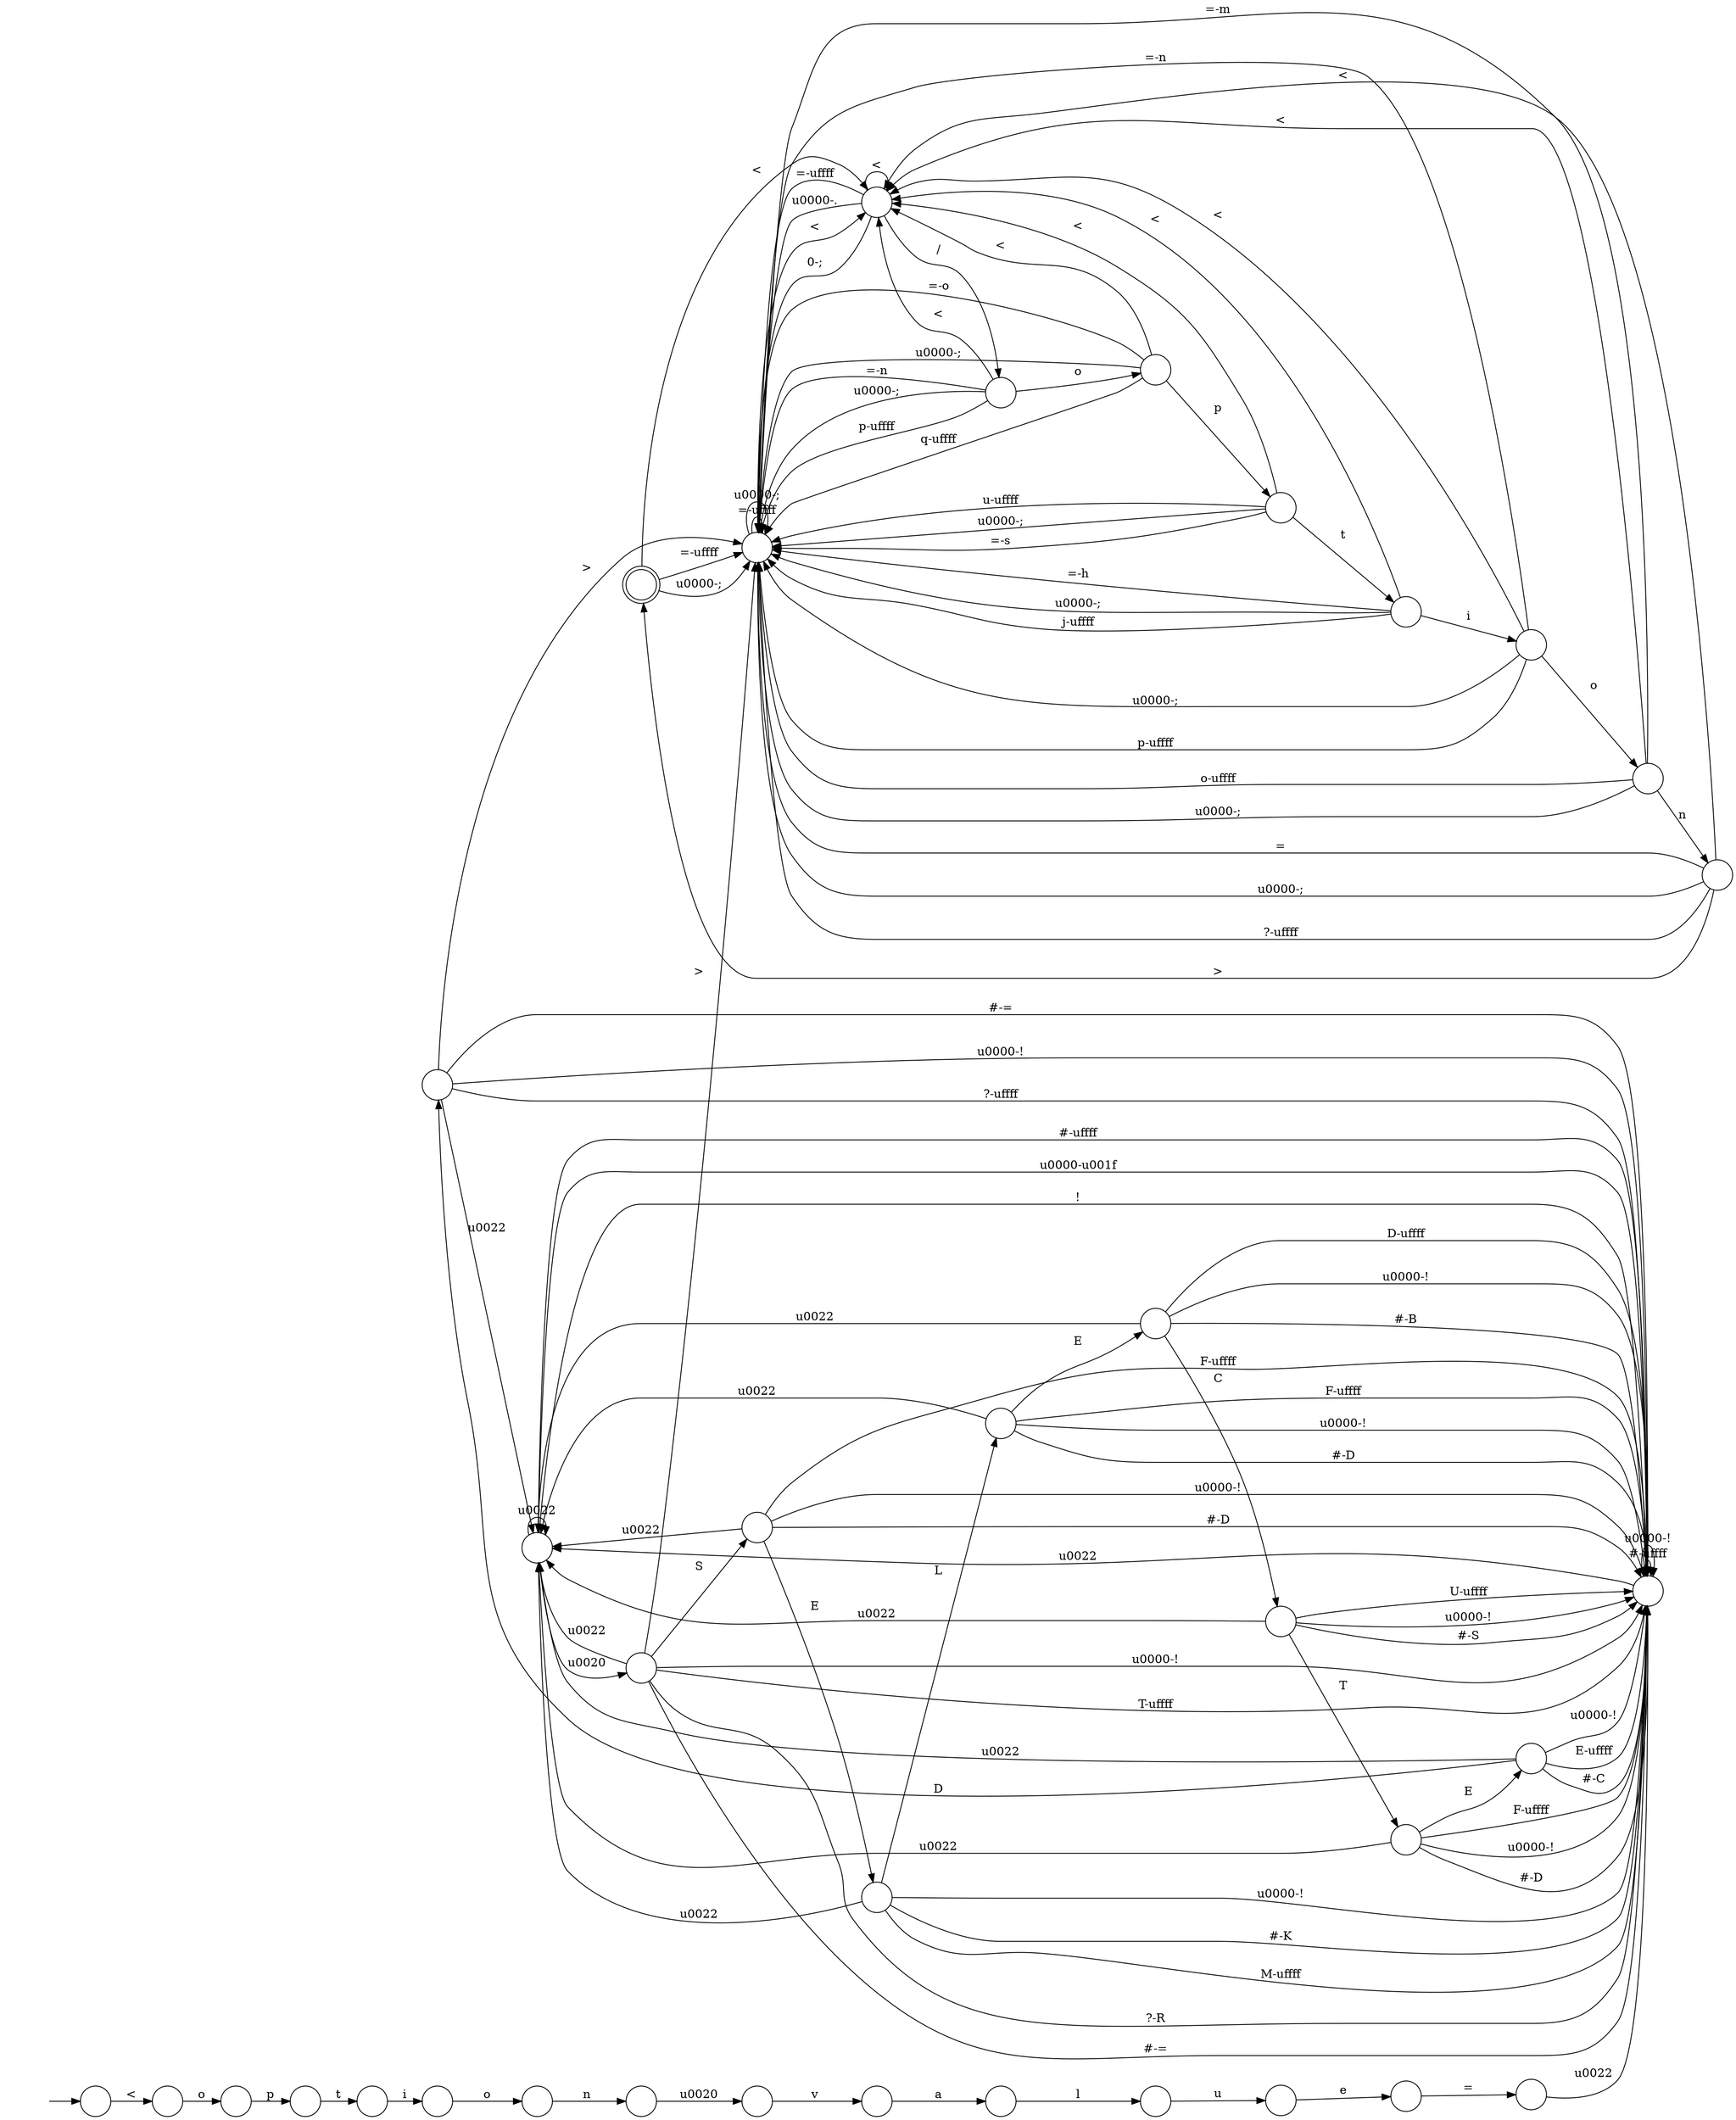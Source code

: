 digraph Automaton {
  rankdir = LR;
  0 [shape=doublecircle,label=""];
  0 -> 26 [label="=-\uffff"]
  0 -> 26 [label="\u0000-;"]
  0 -> 33 [label="<"]
  1 [shape=circle,label=""];
  1 -> 24 [label="\u0022"]
  1 -> 10 [label="D"]
  1 -> 28 [label="\u0000-!"]
  1 -> 28 [label="E-\uffff"]
  1 -> 28 [label="#-C"]
  2 [shape=circle,label=""];
  2 -> 28 [label="#-D"]
  2 -> 24 [label="\u0022"]
  2 -> 28 [label="F-\uffff"]
  2 -> 28 [label="\u0000-!"]
  2 -> 1 [label="E"]
  3 [shape=circle,label=""];
  3 -> 35 [label="v"]
  4 [shape=circle,label=""];
  initial [shape=plaintext,label=""];
  initial -> 4
  4 -> 29 [label="<"]
  5 [shape=circle,label=""];
  5 -> 18 [label="t"]
  6 [shape=circle,label=""];
  6 -> 24 [label="\u0022"]
  6 -> 28 [label="\u0000-!"]
  6 -> 28 [label="#-K"]
  6 -> 13 [label="L"]
  6 -> 28 [label="M-\uffff"]
  7 [shape=circle,label=""];
  7 -> 9 [label="n"]
  7 -> 26 [label="o-\uffff"]
  7 -> 26 [label="\u0000-;"]
  7 -> 33 [label="<"]
  7 -> 26 [label="=-m"]
  8 [shape=circle,label=""];
  8 -> 22 [label="o"]
  9 [shape=circle,label=""];
  9 -> 26 [label="="]
  9 -> 0 [label=">"]
  9 -> 26 [label="\u0000-;"]
  9 -> 33 [label="<"]
  9 -> 26 [label="?-\uffff"]
  10 [shape=circle,label=""];
  10 -> 24 [label="\u0022"]
  10 -> 28 [label="#-="]
  10 -> 28 [label="\u0000-!"]
  10 -> 26 [label=">"]
  10 -> 28 [label="?-\uffff"]
  11 [shape=circle,label=""];
  11 -> 25 [label="e"]
  12 [shape=circle,label=""];
  12 -> 19 [label="i"]
  12 -> 26 [label="=-h"]
  12 -> 26 [label="\u0000-;"]
  12 -> 33 [label="<"]
  12 -> 26 [label="j-\uffff"]
  13 [shape=circle,label=""];
  13 -> 28 [label="#-D"]
  13 -> 24 [label="\u0022"]
  13 -> 28 [label="F-\uffff"]
  13 -> 28 [label="\u0000-!"]
  13 -> 14 [label="E"]
  14 [shape=circle,label=""];
  14 -> 24 [label="\u0022"]
  14 -> 28 [label="\u0000-!"]
  14 -> 31 [label="C"]
  14 -> 28 [label="#-B"]
  14 -> 28 [label="D-\uffff"]
  15 [shape=circle,label=""];
  15 -> 28 [label="#-D"]
  15 -> 24 [label="\u0022"]
  15 -> 28 [label="F-\uffff"]
  15 -> 28 [label="\u0000-!"]
  15 -> 6 [label="E"]
  16 [shape=circle,label=""];
  16 -> 28 [label="\u0022"]
  17 [shape=circle,label=""];
  17 -> 34 [label="l"]
  18 [shape=circle,label=""];
  18 -> 8 [label="i"]
  19 [shape=circle,label=""];
  19 -> 26 [label="p-\uffff"]
  19 -> 26 [label="=-n"]
  19 -> 26 [label="\u0000-;"]
  19 -> 33 [label="<"]
  19 -> 7 [label="o"]
  20 [shape=circle,label=""];
  20 -> 26 [label="p-\uffff"]
  20 -> 26 [label="=-n"]
  20 -> 26 [label="\u0000-;"]
  20 -> 33 [label="<"]
  20 -> 30 [label="o"]
  21 [shape=circle,label=""];
  21 -> 5 [label="p"]
  22 [shape=circle,label=""];
  22 -> 32 [label="n"]
  23 [shape=circle,label=""];
  23 -> 12 [label="t"]
  23 -> 26 [label="u-\uffff"]
  23 -> 26 [label="\u0000-;"]
  23 -> 33 [label="<"]
  23 -> 26 [label="=-s"]
  24 [shape=circle,label=""];
  24 -> 24 [label="\u0022"]
  24 -> 28 [label="#-\uffff"]
  24 -> 28 [label="\u0000-\u001f"]
  24 -> 27 [label="\u0020"]
  24 -> 28 [label="!"]
  25 [shape=circle,label=""];
  25 -> 16 [label="="]
  26 [shape=circle,label=""];
  26 -> 26 [label="=-\uffff"]
  26 -> 26 [label="\u0000-;"]
  26 -> 33 [label="<"]
  27 [shape=circle,label=""];
  27 -> 28 [label="?-R"]
  27 -> 24 [label="\u0022"]
  27 -> 28 [label="#-="]
  27 -> 28 [label="\u0000-!"]
  27 -> 15 [label="S"]
  27 -> 26 [label=">"]
  27 -> 28 [label="T-\uffff"]
  28 [shape=circle,label=""];
  28 -> 24 [label="\u0022"]
  28 -> 28 [label="#-\uffff"]
  28 -> 28 [label="\u0000-!"]
  29 [shape=circle,label=""];
  29 -> 21 [label="o"]
  30 [shape=circle,label=""];
  30 -> 26 [label="q-\uffff"]
  30 -> 23 [label="p"]
  30 -> 26 [label="=-o"]
  30 -> 26 [label="\u0000-;"]
  30 -> 33 [label="<"]
  31 [shape=circle,label=""];
  31 -> 24 [label="\u0022"]
  31 -> 28 [label="\u0000-!"]
  31 -> 2 [label="T"]
  31 -> 28 [label="#-S"]
  31 -> 28 [label="U-\uffff"]
  32 [shape=circle,label=""];
  32 -> 3 [label="\u0020"]
  33 [shape=circle,label=""];
  33 -> 26 [label="0-;"]
  33 -> 26 [label="=-\uffff"]
  33 -> 26 [label="\u0000-."]
  33 -> 20 [label="/"]
  33 -> 33 [label="<"]
  34 [shape=circle,label=""];
  34 -> 11 [label="u"]
  35 [shape=circle,label=""];
  35 -> 17 [label="a"]
}

